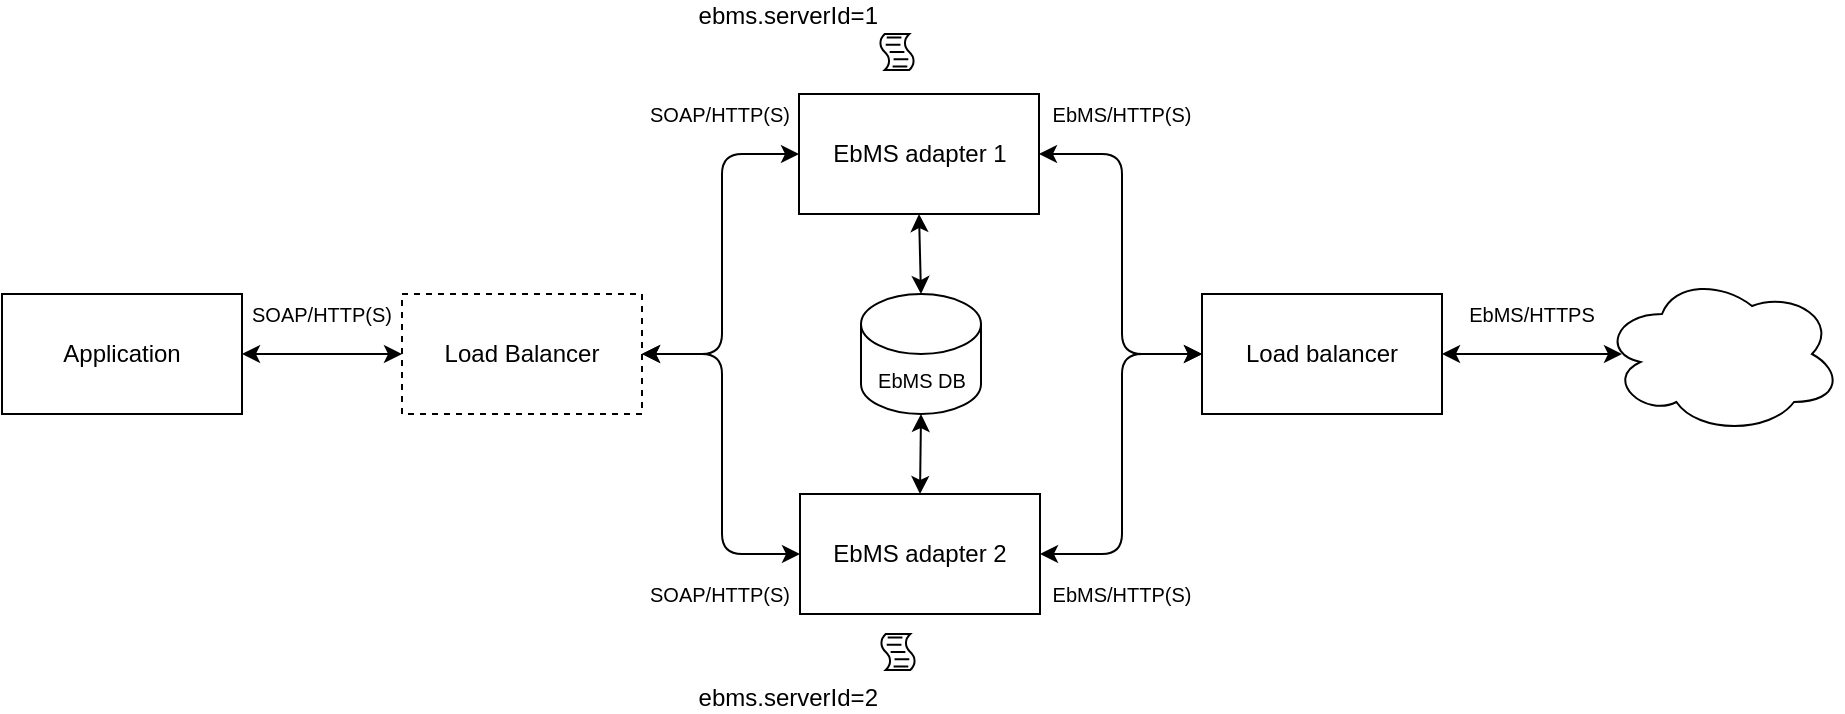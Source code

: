 <mxfile version="13.7.3" type="device"><diagram id="a6iQtjaXIqg0IrFmKAQb" name="Page-1"><mxGraphModel dx="1952" dy="976" grid="1" gridSize="10" guides="1" tooltips="1" connect="1" arrows="1" fold="1" page="1" pageScale="1" pageWidth="850" pageHeight="1100" math="0" shadow="0"><root><mxCell id="0"/><mxCell id="1" parent="0"/><mxCell id="NDS0De5LWpgUasbStw3w-1" value="" style="ellipse;shape=cloud;whiteSpace=wrap;html=1;" parent="1" vertex="1"><mxGeometry x="560" y="160" width="120" height="80" as="geometry"/></mxCell><mxCell id="NDS0De5LWpgUasbStw3w-2" value="EbMS adapter 1" style="rounded=0;whiteSpace=wrap;html=1;" parent="1" vertex="1"><mxGeometry x="158.5" y="70" width="120" height="60" as="geometry"/></mxCell><mxCell id="NDS0De5LWpgUasbStw3w-4" value="Load Balancer" style="rounded=0;whiteSpace=wrap;html=1;dashed=1;" parent="1" vertex="1"><mxGeometry x="-40" y="170" width="120" height="60" as="geometry"/></mxCell><mxCell id="NDS0De5LWpgUasbStw3w-6" value="" style="endArrow=classic;startArrow=classic;html=1;exitX=1;exitY=0.5;exitDx=0;exitDy=0;entryX=0;entryY=0.5;entryDx=0;entryDy=0;" parent="1" source="NDS0De5LWpgUasbStw3w-2" target="kDKyEcXt8tWztAobB4ND-1" edge="1"><mxGeometry width="50" height="50" relative="1" as="geometry"><mxPoint x="400" y="310" as="sourcePoint"/><mxPoint x="360" y="190" as="targetPoint"/><Array as="points"><mxPoint x="320" y="100"/><mxPoint x="320" y="200"/></Array></mxGeometry></mxCell><mxCell id="NDS0De5LWpgUasbStw3w-9" value="" style="endArrow=classic;startArrow=classic;html=1;entryX=0;entryY=0.5;entryDx=0;entryDy=0;exitX=1;exitY=0.5;exitDx=0;exitDy=0;" parent="1" source="NDS0De5LWpgUasbStw3w-4" target="NDS0De5LWpgUasbStw3w-2" edge="1"><mxGeometry width="50" height="50" relative="1" as="geometry"><mxPoint x="400" y="310" as="sourcePoint"/><mxPoint x="450" y="260" as="targetPoint"/><Array as="points"><mxPoint x="120" y="200"/><mxPoint x="120" y="100"/></Array></mxGeometry></mxCell><mxCell id="NDS0De5LWpgUasbStw3w-10" value="EbMS/HTTP(S)" style="text;html=1;strokeColor=none;fillColor=none;align=center;verticalAlign=middle;whiteSpace=wrap;rounded=0;fontSize=10;" parent="1" vertex="1"><mxGeometry x="299.5" y="70" width="40" height="20" as="geometry"/></mxCell><mxCell id="NDS0De5LWpgUasbStw3w-12" value="SOAP/HTTP(S)" style="text;html=1;strokeColor=none;fillColor=none;align=center;verticalAlign=middle;whiteSpace=wrap;rounded=0;fontSize=10;" parent="1" vertex="1"><mxGeometry x="98.5" y="70" width="40" height="20" as="geometry"/></mxCell><mxCell id="ubMlBAAbpDit_Wm-CB-L-1" value="EbMS adapter 2" style="rounded=0;whiteSpace=wrap;html=1;" parent="1" vertex="1"><mxGeometry x="159" y="270" width="120" height="60" as="geometry"/></mxCell><mxCell id="ubMlBAAbpDit_Wm-CB-L-2" value="" style="endArrow=classic;startArrow=classic;html=1;exitX=1;exitY=0.5;exitDx=0;exitDy=0;entryX=0;entryY=0.5;entryDx=0;entryDy=0;" parent="1" source="NDS0De5LWpgUasbStw3w-4" target="ubMlBAAbpDit_Wm-CB-L-1" edge="1"><mxGeometry width="50" height="50" relative="1" as="geometry"><mxPoint x="330" y="520" as="sourcePoint"/><mxPoint x="380" y="470" as="targetPoint"/><Array as="points"><mxPoint x="120" y="200"/><mxPoint x="120" y="300"/></Array></mxGeometry></mxCell><mxCell id="ubMlBAAbpDit_Wm-CB-L-3" value="" style="endArrow=classic;startArrow=classic;html=1;entryX=0;entryY=0.5;entryDx=0;entryDy=0;exitX=1;exitY=0.5;exitDx=0;exitDy=0;" parent="1" source="ubMlBAAbpDit_Wm-CB-L-1" target="kDKyEcXt8tWztAobB4ND-1" edge="1"><mxGeometry width="50" height="50" relative="1" as="geometry"><mxPoint x="283" y="240" as="sourcePoint"/><mxPoint x="369" y="200" as="targetPoint"/><Array as="points"><mxPoint x="320" y="300"/><mxPoint x="320" y="200"/></Array></mxGeometry></mxCell><mxCell id="ubMlBAAbpDit_Wm-CB-L-4" value="ebms.serverId=1" style="shape=mxgraph.bpmn.script_task;html=1;outlineConnect=0;labelPosition=left;verticalLabelPosition=top;align=right;verticalAlign=bottom;" parent="1" vertex="1"><mxGeometry x="198.5" y="40" width="18" height="18" as="geometry"/></mxCell><mxCell id="ubMlBAAbpDit_Wm-CB-L-5" value="ebms.serverId=2" style="shape=mxgraph.bpmn.script_task;html=1;outlineConnect=0;labelPosition=left;verticalLabelPosition=bottom;align=right;verticalAlign=top;" parent="1" vertex="1"><mxGeometry x="199" y="340" width="18" height="18" as="geometry"/></mxCell><mxCell id="kDKyEcXt8tWztAobB4ND-1" value="Load balancer" style="rounded=0;whiteSpace=wrap;html=1;" parent="1" vertex="1"><mxGeometry x="360" y="170" width="120" height="60" as="geometry"/></mxCell><mxCell id="kDKyEcXt8tWztAobB4ND-3" value="" style="endArrow=classic;startArrow=classic;html=1;exitX=1;exitY=0.5;exitDx=0;exitDy=0;" parent="1" source="kDKyEcXt8tWztAobB4ND-1" edge="1"><mxGeometry width="50" height="50" relative="1" as="geometry"><mxPoint x="490" y="200" as="sourcePoint"/><mxPoint x="570" y="200" as="targetPoint"/></mxGeometry></mxCell><mxCell id="kDKyEcXt8tWztAobB4ND-4" value="Application" style="rounded=0;whiteSpace=wrap;html=1;" parent="1" vertex="1"><mxGeometry x="-240" y="170" width="120" height="60" as="geometry"/></mxCell><mxCell id="kDKyEcXt8tWztAobB4ND-5" value="" style="endArrow=classic;startArrow=classic;html=1;exitX=1;exitY=0.5;exitDx=0;exitDy=0;entryX=0;entryY=0.5;entryDx=0;entryDy=0;" parent="1" source="kDKyEcXt8tWztAobB4ND-4" target="NDS0De5LWpgUasbStw3w-4" edge="1"><mxGeometry width="50" height="50" relative="1" as="geometry"><mxPoint x="290" y="520" as="sourcePoint"/><mxPoint x="340" y="470" as="targetPoint"/></mxGeometry></mxCell><mxCell id="qbTnySDk5XGgSxEwy6JB-1" value="EbMS/HTTP(S)" style="text;html=1;strokeColor=none;fillColor=none;align=center;verticalAlign=middle;whiteSpace=wrap;rounded=0;fontSize=10;" parent="1" vertex="1"><mxGeometry x="300" y="310" width="40" height="20" as="geometry"/></mxCell><mxCell id="qbTnySDk5XGgSxEwy6JB-2" value="EbMS/HTTPS" style="text;html=1;strokeColor=none;fillColor=none;align=center;verticalAlign=middle;whiteSpace=wrap;rounded=0;fontSize=10;" parent="1" vertex="1"><mxGeometry x="505" y="170" width="40" height="20" as="geometry"/></mxCell><mxCell id="qbTnySDk5XGgSxEwy6JB-3" value="SOAP/HTTP(S)" style="text;html=1;strokeColor=none;fillColor=none;align=center;verticalAlign=middle;whiteSpace=wrap;rounded=0;fontSize=10;" parent="1" vertex="1"><mxGeometry x="99" y="310" width="40" height="20" as="geometry"/></mxCell><mxCell id="qbTnySDk5XGgSxEwy6JB-4" value="SOAP/HTTP(S)" style="text;html=1;strokeColor=none;fillColor=none;align=center;verticalAlign=middle;whiteSpace=wrap;rounded=0;fontSize=10;" parent="1" vertex="1"><mxGeometry x="-100" y="170" width="40" height="20" as="geometry"/></mxCell><mxCell id="I8h-Fy82zWkbMd4RMBP8-1" value="EbMS DB" style="shape=cylinder3;whiteSpace=wrap;html=1;boundedLbl=1;backgroundOutline=1;size=15;fillColor=#ffffff;align=center;fontSize=10;" vertex="1" parent="1"><mxGeometry x="189.5" y="170" width="60" height="60" as="geometry"/></mxCell><mxCell id="I8h-Fy82zWkbMd4RMBP8-2" value="" style="endArrow=classic;startArrow=classic;html=1;exitX=0.5;exitY=1;exitDx=0;exitDy=0;entryX=0.5;entryY=0;entryDx=0;entryDy=0;entryPerimeter=0;" edge="1" parent="1" source="NDS0De5LWpgUasbStw3w-2" target="I8h-Fy82zWkbMd4RMBP8-1"><mxGeometry width="50" height="50" relative="1" as="geometry"><mxPoint x="280" y="520" as="sourcePoint"/><mxPoint x="330" y="470" as="targetPoint"/></mxGeometry></mxCell><mxCell id="I8h-Fy82zWkbMd4RMBP8-3" value="" style="endArrow=classic;startArrow=classic;html=1;exitX=0.5;exitY=1;exitDx=0;exitDy=0;exitPerimeter=0;entryX=0.5;entryY=0;entryDx=0;entryDy=0;" edge="1" parent="1" source="I8h-Fy82zWkbMd4RMBP8-1" target="ubMlBAAbpDit_Wm-CB-L-1"><mxGeometry width="50" height="50" relative="1" as="geometry"><mxPoint x="280" y="520" as="sourcePoint"/><mxPoint x="330" y="470" as="targetPoint"/></mxGeometry></mxCell></root></mxGraphModel></diagram></mxfile>
